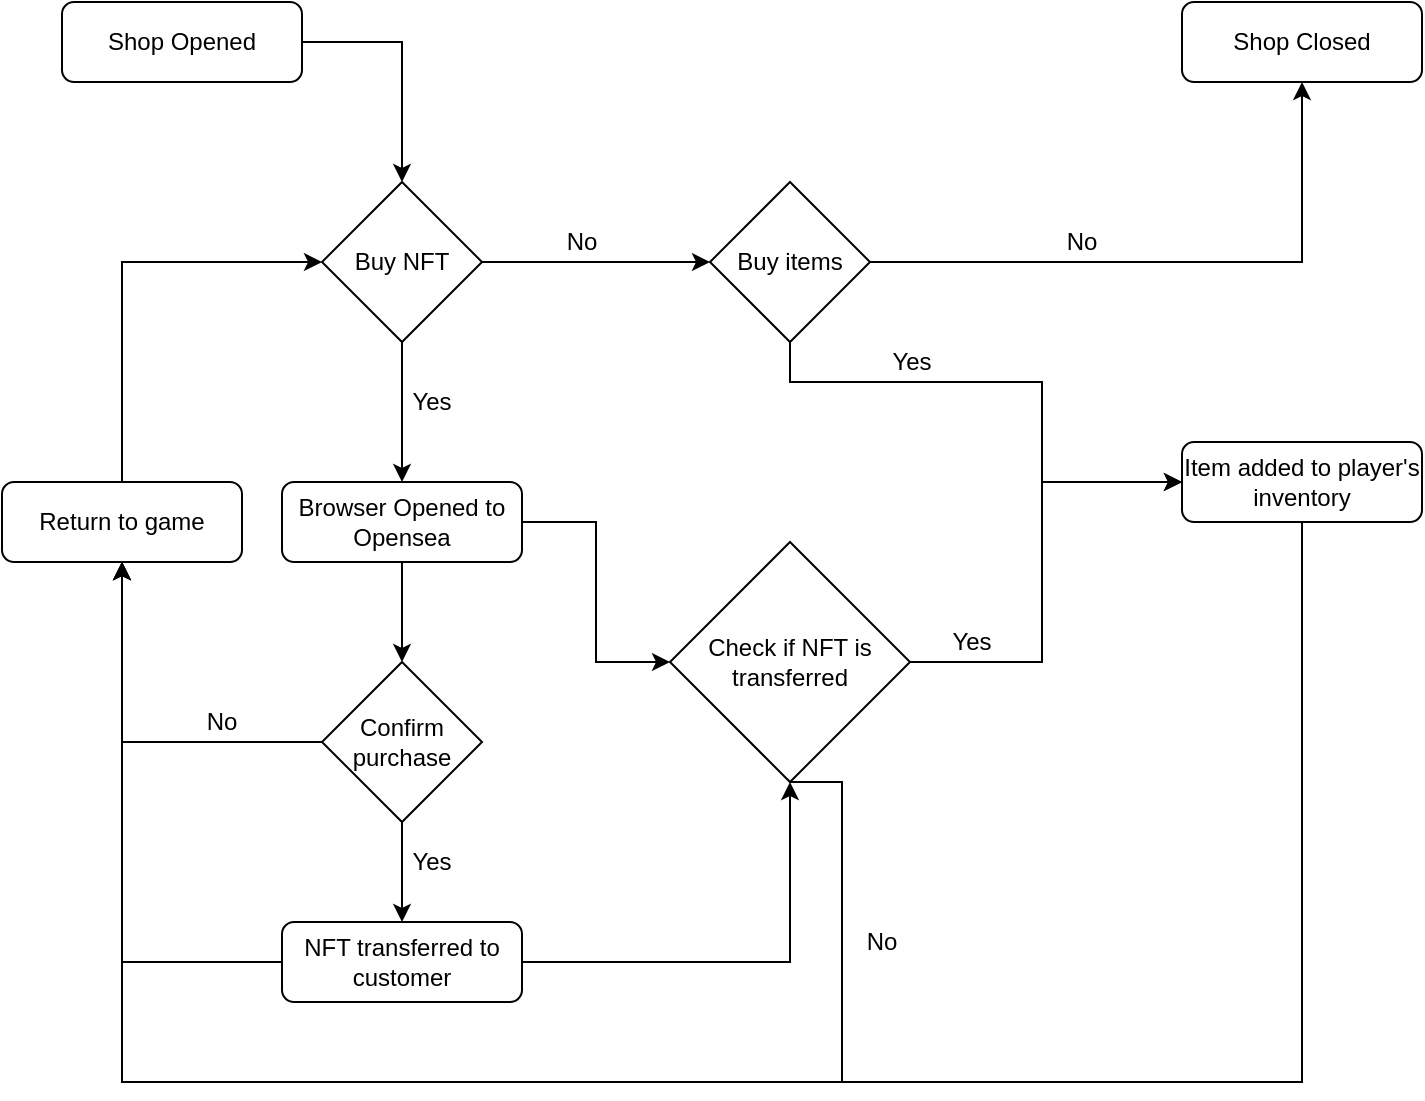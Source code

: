 <mxfile version="20.0.3" type="github">
  <diagram id="C5RBs43oDa-KdzZeNtuy" name="Page-1">
    <mxGraphModel dx="2302" dy="1132" grid="1" gridSize="10" guides="1" tooltips="1" connect="1" arrows="1" fold="1" page="1" pageScale="1" pageWidth="827" pageHeight="1169" math="0" shadow="0">
      <root>
        <mxCell id="WIyWlLk6GJQsqaUBKTNV-0" />
        <mxCell id="WIyWlLk6GJQsqaUBKTNV-1" parent="WIyWlLk6GJQsqaUBKTNV-0" />
        <mxCell id="iKM2ZegvJQ3BHG2ughpq-8" style="edgeStyle=orthogonalEdgeStyle;rounded=0;orthogonalLoop=1;jettySize=auto;html=1;entryX=0.5;entryY=0;entryDx=0;entryDy=0;" parent="WIyWlLk6GJQsqaUBKTNV-1" source="WIyWlLk6GJQsqaUBKTNV-3" target="iKM2ZegvJQ3BHG2ughpq-5" edge="1">
          <mxGeometry relative="1" as="geometry" />
        </mxCell>
        <mxCell id="WIyWlLk6GJQsqaUBKTNV-3" value="Shop Opened" style="rounded=1;whiteSpace=wrap;html=1;fontSize=12;glass=0;strokeWidth=1;shadow=0;" parent="WIyWlLk6GJQsqaUBKTNV-1" vertex="1">
          <mxGeometry x="50" y="40" width="120" height="40" as="geometry" />
        </mxCell>
        <mxCell id="iKM2ZegvJQ3BHG2ughpq-9" style="edgeStyle=orthogonalEdgeStyle;rounded=0;orthogonalLoop=1;jettySize=auto;html=1;" parent="WIyWlLk6GJQsqaUBKTNV-1" source="iKM2ZegvJQ3BHG2ughpq-5" target="iKM2ZegvJQ3BHG2ughpq-7" edge="1">
          <mxGeometry relative="1" as="geometry" />
        </mxCell>
        <mxCell id="iKM2ZegvJQ3BHG2ughpq-13" style="edgeStyle=orthogonalEdgeStyle;rounded=0;orthogonalLoop=1;jettySize=auto;html=1;" parent="WIyWlLk6GJQsqaUBKTNV-1" source="iKM2ZegvJQ3BHG2ughpq-5" target="iKM2ZegvJQ3BHG2ughpq-14" edge="1">
          <mxGeometry relative="1" as="geometry">
            <mxPoint x="220" y="280" as="targetPoint" />
          </mxGeometry>
        </mxCell>
        <mxCell id="iKM2ZegvJQ3BHG2ughpq-5" value="Buy NFT" style="rhombus;whiteSpace=wrap;html=1;" parent="WIyWlLk6GJQsqaUBKTNV-1" vertex="1">
          <mxGeometry x="180" y="130" width="80" height="80" as="geometry" />
        </mxCell>
        <mxCell id="iKM2ZegvJQ3BHG2ughpq-6" value="Shop Closed" style="rounded=1;whiteSpace=wrap;html=1;" parent="WIyWlLk6GJQsqaUBKTNV-1" vertex="1">
          <mxGeometry x="610" y="40" width="120" height="40" as="geometry" />
        </mxCell>
        <mxCell id="iKM2ZegvJQ3BHG2ughpq-11" style="edgeStyle=orthogonalEdgeStyle;rounded=0;orthogonalLoop=1;jettySize=auto;html=1;entryX=0.5;entryY=1;entryDx=0;entryDy=0;" parent="WIyWlLk6GJQsqaUBKTNV-1" source="iKM2ZegvJQ3BHG2ughpq-7" target="iKM2ZegvJQ3BHG2ughpq-6" edge="1">
          <mxGeometry relative="1" as="geometry" />
        </mxCell>
        <mxCell id="iKM2ZegvJQ3BHG2ughpq-38" style="edgeStyle=orthogonalEdgeStyle;rounded=0;orthogonalLoop=1;jettySize=auto;html=1;entryX=0;entryY=0.5;entryDx=0;entryDy=0;" parent="WIyWlLk6GJQsqaUBKTNV-1" source="iKM2ZegvJQ3BHG2ughpq-7" target="iKM2ZegvJQ3BHG2ughpq-34" edge="1">
          <mxGeometry relative="1" as="geometry">
            <Array as="points">
              <mxPoint x="414" y="230" />
              <mxPoint x="540" y="230" />
              <mxPoint x="540" y="280" />
            </Array>
          </mxGeometry>
        </mxCell>
        <mxCell id="iKM2ZegvJQ3BHG2ughpq-7" value="Buy items" style="rhombus;whiteSpace=wrap;html=1;" parent="WIyWlLk6GJQsqaUBKTNV-1" vertex="1">
          <mxGeometry x="374" y="130" width="80" height="80" as="geometry" />
        </mxCell>
        <mxCell id="iKM2ZegvJQ3BHG2ughpq-10" value="No" style="text;html=1;strokeColor=none;fillColor=none;align=center;verticalAlign=middle;whiteSpace=wrap;rounded=0;" parent="WIyWlLk6GJQsqaUBKTNV-1" vertex="1">
          <mxGeometry x="280" y="150" width="60" height="20" as="geometry" />
        </mxCell>
        <mxCell id="iKM2ZegvJQ3BHG2ughpq-12" value="No" style="text;html=1;strokeColor=none;fillColor=none;align=center;verticalAlign=middle;whiteSpace=wrap;rounded=0;" parent="WIyWlLk6GJQsqaUBKTNV-1" vertex="1">
          <mxGeometry x="530" y="150" width="60" height="20" as="geometry" />
        </mxCell>
        <mxCell id="iKM2ZegvJQ3BHG2ughpq-18" style="edgeStyle=orthogonalEdgeStyle;rounded=0;orthogonalLoop=1;jettySize=auto;html=1;entryX=0.5;entryY=0;entryDx=0;entryDy=0;" parent="WIyWlLk6GJQsqaUBKTNV-1" source="iKM2ZegvJQ3BHG2ughpq-14" target="iKM2ZegvJQ3BHG2ughpq-17" edge="1">
          <mxGeometry relative="1" as="geometry" />
        </mxCell>
        <mxCell id="iKM2ZegvJQ3BHG2ughpq-31" style="edgeStyle=orthogonalEdgeStyle;rounded=0;orthogonalLoop=1;jettySize=auto;html=1;entryX=0;entryY=0.5;entryDx=0;entryDy=0;" parent="WIyWlLk6GJQsqaUBKTNV-1" source="iKM2ZegvJQ3BHG2ughpq-14" target="iKM2ZegvJQ3BHG2ughpq-30" edge="1">
          <mxGeometry relative="1" as="geometry" />
        </mxCell>
        <mxCell id="iKM2ZegvJQ3BHG2ughpq-14" value="Browser Opened to Opensea" style="rounded=1;whiteSpace=wrap;html=1;" parent="WIyWlLk6GJQsqaUBKTNV-1" vertex="1">
          <mxGeometry x="160" y="280" width="120" height="40" as="geometry" />
        </mxCell>
        <mxCell id="iKM2ZegvJQ3BHG2ughpq-16" value="Yes" style="text;html=1;strokeColor=none;fillColor=none;align=center;verticalAlign=middle;whiteSpace=wrap;rounded=0;" parent="WIyWlLk6GJQsqaUBKTNV-1" vertex="1">
          <mxGeometry x="220" y="230" width="30" height="20" as="geometry" />
        </mxCell>
        <mxCell id="iKM2ZegvJQ3BHG2ughpq-19" style="edgeStyle=orthogonalEdgeStyle;rounded=0;orthogonalLoop=1;jettySize=auto;html=1;" parent="WIyWlLk6GJQsqaUBKTNV-1" source="iKM2ZegvJQ3BHG2ughpq-17" target="iKM2ZegvJQ3BHG2ughpq-20" edge="1">
          <mxGeometry relative="1" as="geometry">
            <mxPoint x="220" y="500" as="targetPoint" />
          </mxGeometry>
        </mxCell>
        <mxCell id="iKM2ZegvJQ3BHG2ughpq-22" style="edgeStyle=orthogonalEdgeStyle;rounded=0;orthogonalLoop=1;jettySize=auto;html=1;entryX=0.5;entryY=1;entryDx=0;entryDy=0;" parent="WIyWlLk6GJQsqaUBKTNV-1" source="iKM2ZegvJQ3BHG2ughpq-17" target="iKM2ZegvJQ3BHG2ughpq-21" edge="1">
          <mxGeometry relative="1" as="geometry" />
        </mxCell>
        <mxCell id="iKM2ZegvJQ3BHG2ughpq-17" value="Confirm purchase" style="rhombus;whiteSpace=wrap;html=1;" parent="WIyWlLk6GJQsqaUBKTNV-1" vertex="1">
          <mxGeometry x="180" y="370" width="80" height="80" as="geometry" />
        </mxCell>
        <mxCell id="iKM2ZegvJQ3BHG2ughpq-32" style="edgeStyle=orthogonalEdgeStyle;rounded=0;orthogonalLoop=1;jettySize=auto;html=1;entryX=0.5;entryY=1;entryDx=0;entryDy=0;" parent="WIyWlLk6GJQsqaUBKTNV-1" source="iKM2ZegvJQ3BHG2ughpq-20" target="iKM2ZegvJQ3BHG2ughpq-30" edge="1">
          <mxGeometry relative="1" as="geometry" />
        </mxCell>
        <mxCell id="iKM2ZegvJQ3BHG2ughpq-33" style="edgeStyle=orthogonalEdgeStyle;rounded=0;orthogonalLoop=1;jettySize=auto;html=1;entryX=0.5;entryY=1;entryDx=0;entryDy=0;" parent="WIyWlLk6GJQsqaUBKTNV-1" source="iKM2ZegvJQ3BHG2ughpq-20" target="iKM2ZegvJQ3BHG2ughpq-21" edge="1">
          <mxGeometry relative="1" as="geometry" />
        </mxCell>
        <mxCell id="iKM2ZegvJQ3BHG2ughpq-20" value="NFT transferred to customer" style="rounded=1;whiteSpace=wrap;html=1;" parent="WIyWlLk6GJQsqaUBKTNV-1" vertex="1">
          <mxGeometry x="160" y="500" width="120" height="40" as="geometry" />
        </mxCell>
        <mxCell id="iKM2ZegvJQ3BHG2ughpq-23" style="edgeStyle=orthogonalEdgeStyle;rounded=0;orthogonalLoop=1;jettySize=auto;html=1;entryX=0;entryY=0.5;entryDx=0;entryDy=0;" parent="WIyWlLk6GJQsqaUBKTNV-1" source="iKM2ZegvJQ3BHG2ughpq-21" target="iKM2ZegvJQ3BHG2ughpq-5" edge="1">
          <mxGeometry relative="1" as="geometry">
            <Array as="points">
              <mxPoint x="80" y="170" />
            </Array>
          </mxGeometry>
        </mxCell>
        <mxCell id="iKM2ZegvJQ3BHG2ughpq-21" value="Return to game" style="rounded=1;whiteSpace=wrap;html=1;" parent="WIyWlLk6GJQsqaUBKTNV-1" vertex="1">
          <mxGeometry x="20" y="280" width="120" height="40" as="geometry" />
        </mxCell>
        <mxCell id="iKM2ZegvJQ3BHG2ughpq-25" value="No" style="text;html=1;strokeColor=none;fillColor=none;align=center;verticalAlign=middle;whiteSpace=wrap;rounded=0;" parent="WIyWlLk6GJQsqaUBKTNV-1" vertex="1">
          <mxGeometry x="100" y="390" width="60" height="20" as="geometry" />
        </mxCell>
        <mxCell id="iKM2ZegvJQ3BHG2ughpq-26" value="Yes" style="text;html=1;strokeColor=none;fillColor=none;align=center;verticalAlign=middle;whiteSpace=wrap;rounded=0;" parent="WIyWlLk6GJQsqaUBKTNV-1" vertex="1">
          <mxGeometry x="220" y="460" width="30" height="20" as="geometry" />
        </mxCell>
        <mxCell id="iKM2ZegvJQ3BHG2ughpq-35" style="edgeStyle=orthogonalEdgeStyle;rounded=0;orthogonalLoop=1;jettySize=auto;html=1;entryX=0;entryY=0.5;entryDx=0;entryDy=0;" parent="WIyWlLk6GJQsqaUBKTNV-1" source="iKM2ZegvJQ3BHG2ughpq-30" target="iKM2ZegvJQ3BHG2ughpq-34" edge="1">
          <mxGeometry relative="1" as="geometry">
            <Array as="points">
              <mxPoint x="540" y="370" />
              <mxPoint x="540" y="280" />
            </Array>
          </mxGeometry>
        </mxCell>
        <mxCell id="iKM2ZegvJQ3BHG2ughpq-37" style="edgeStyle=orthogonalEdgeStyle;rounded=0;orthogonalLoop=1;jettySize=auto;html=1;entryX=0.5;entryY=1;entryDx=0;entryDy=0;exitX=0.5;exitY=1;exitDx=0;exitDy=0;" parent="WIyWlLk6GJQsqaUBKTNV-1" source="iKM2ZegvJQ3BHG2ughpq-30" target="iKM2ZegvJQ3BHG2ughpq-21" edge="1">
          <mxGeometry relative="1" as="geometry">
            <Array as="points">
              <mxPoint x="440" y="430" />
              <mxPoint x="440" y="580" />
              <mxPoint x="80" y="580" />
            </Array>
          </mxGeometry>
        </mxCell>
        <mxCell id="iKM2ZegvJQ3BHG2ughpq-30" value="Check if NFT is transferred" style="rhombus;whiteSpace=wrap;html=1;" parent="WIyWlLk6GJQsqaUBKTNV-1" vertex="1">
          <mxGeometry x="354" y="310" width="120" height="120" as="geometry" />
        </mxCell>
        <mxCell id="iKM2ZegvJQ3BHG2ughpq-43" style="edgeStyle=orthogonalEdgeStyle;rounded=0;orthogonalLoop=1;jettySize=auto;html=1;entryX=0.5;entryY=1;entryDx=0;entryDy=0;" parent="WIyWlLk6GJQsqaUBKTNV-1" source="iKM2ZegvJQ3BHG2ughpq-34" target="iKM2ZegvJQ3BHG2ughpq-21" edge="1">
          <mxGeometry relative="1" as="geometry">
            <Array as="points">
              <mxPoint x="670" y="580" />
              <mxPoint x="80" y="580" />
            </Array>
          </mxGeometry>
        </mxCell>
        <mxCell id="iKM2ZegvJQ3BHG2ughpq-34" value="Item added to player&#39;s inventory" style="rounded=1;whiteSpace=wrap;html=1;" parent="WIyWlLk6GJQsqaUBKTNV-1" vertex="1">
          <mxGeometry x="610" y="260" width="120" height="40" as="geometry" />
        </mxCell>
        <mxCell id="iKM2ZegvJQ3BHG2ughpq-40" value="No" style="text;html=1;strokeColor=none;fillColor=none;align=center;verticalAlign=middle;whiteSpace=wrap;rounded=0;" parent="WIyWlLk6GJQsqaUBKTNV-1" vertex="1">
          <mxGeometry x="430" y="500" width="60" height="20" as="geometry" />
        </mxCell>
        <mxCell id="iKM2ZegvJQ3BHG2ughpq-41" value="Yes" style="text;html=1;strokeColor=none;fillColor=none;align=center;verticalAlign=middle;whiteSpace=wrap;rounded=0;" parent="WIyWlLk6GJQsqaUBKTNV-1" vertex="1">
          <mxGeometry x="490" y="350" width="30" height="20" as="geometry" />
        </mxCell>
        <mxCell id="iKM2ZegvJQ3BHG2ughpq-42" value="Yes" style="text;html=1;strokeColor=none;fillColor=none;align=center;verticalAlign=middle;whiteSpace=wrap;rounded=0;" parent="WIyWlLk6GJQsqaUBKTNV-1" vertex="1">
          <mxGeometry x="460" y="210" width="30" height="20" as="geometry" />
        </mxCell>
      </root>
    </mxGraphModel>
  </diagram>
</mxfile>
